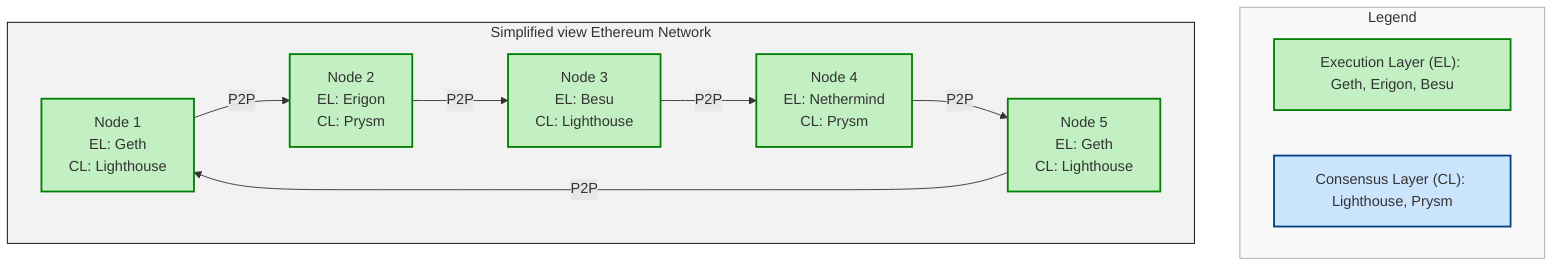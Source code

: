 graph TB
    %% Legend
    subgraph Legend [Legend]
        style Legend fill:#f9f9f9,stroke:#aaa,stroke-width:1px
        EL["Execution Layer (EL): Geth, Erigon, Besu"]:::exec
        CL["Consensus Layer (CL): Lighthouse, Prysm"]:::consensus
    end
    
    subgraph Ethereum_Network [Simplified view Ethereum Network]
        style Ethereum_Network fill:#f2f2f2,stroke:#000,stroke-width:1px
        
        Node1["Node 1<br>EL: Geth<br>CL: Lighthouse"]:::exec
        Node2["Node 2<br>EL: Erigon<br>CL: Prysm"]:::exec
        Node3["Node 3<br>EL: Besu<br>CL: Lighthouse"]:::exec
        Node4["Node 4<br>EL: Nethermind<br>CL: Prysm"]:::exec
        Node5["Node 5<br>EL: Geth<br>CL: Lighthouse"]:::exec
        
        %% Connections
        Node1 -->|P2P| Node2
        Node2 -->|P2P| Node3
        Node3 -->|P2P| Node4
        Node4 -->|P2P| Node5
        Node5 -->|P2P| Node1
    end

    %% Styling for Execution and Consensus layers
    classDef exec fill:#c2f0c2,stroke:#008000,stroke-width:2px;
    classDef consensus fill:#cce5ff,stroke:#004080,stroke-width:2px;